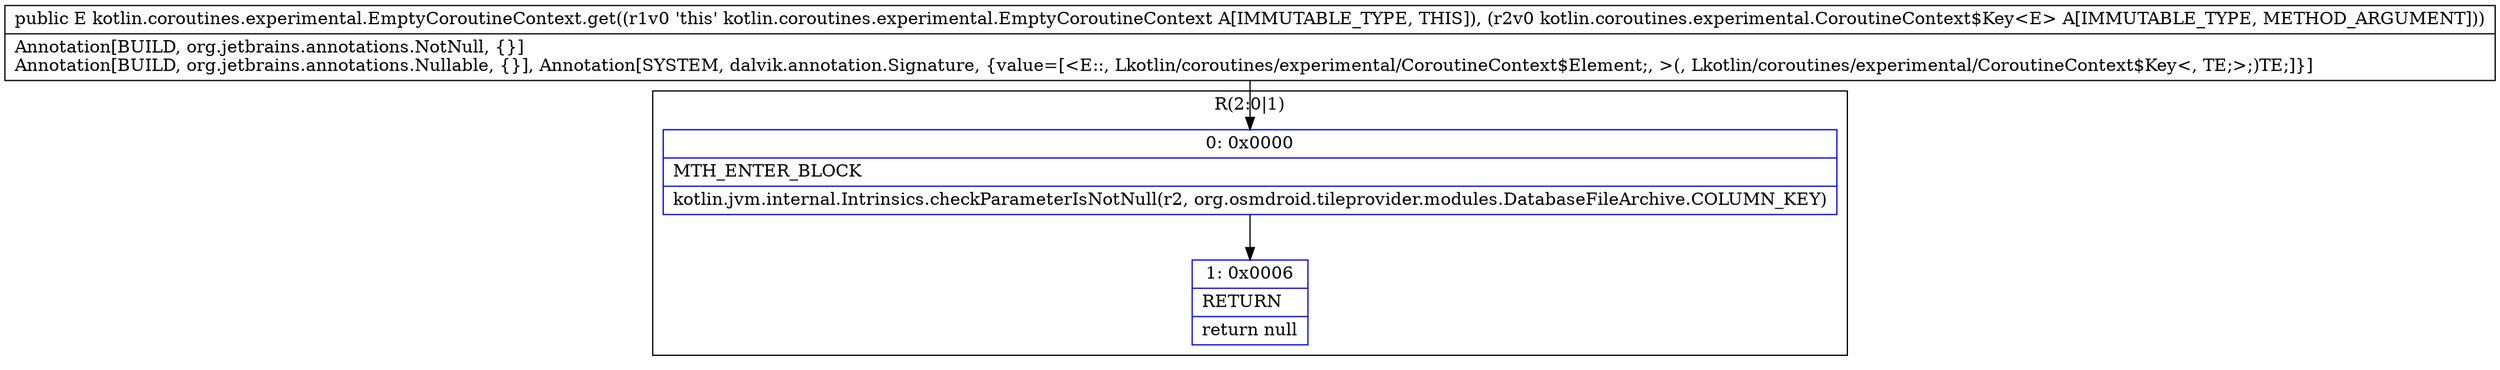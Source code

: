 digraph "CFG forkotlin.coroutines.experimental.EmptyCoroutineContext.get(Lkotlin\/coroutines\/experimental\/CoroutineContext$Key;)Lkotlin\/coroutines\/experimental\/CoroutineContext$Element;" {
subgraph cluster_Region_1595414096 {
label = "R(2:0|1)";
node [shape=record,color=blue];
Node_0 [shape=record,label="{0\:\ 0x0000|MTH_ENTER_BLOCK\l|kotlin.jvm.internal.Intrinsics.checkParameterIsNotNull(r2, org.osmdroid.tileprovider.modules.DatabaseFileArchive.COLUMN_KEY)\l}"];
Node_1 [shape=record,label="{1\:\ 0x0006|RETURN\l|return null\l}"];
}
MethodNode[shape=record,label="{public E kotlin.coroutines.experimental.EmptyCoroutineContext.get((r1v0 'this' kotlin.coroutines.experimental.EmptyCoroutineContext A[IMMUTABLE_TYPE, THIS]), (r2v0 kotlin.coroutines.experimental.CoroutineContext$Key\<E\> A[IMMUTABLE_TYPE, METHOD_ARGUMENT]))  | Annotation[BUILD, org.jetbrains.annotations.NotNull, \{\}]\lAnnotation[BUILD, org.jetbrains.annotations.Nullable, \{\}], Annotation[SYSTEM, dalvik.annotation.Signature, \{value=[\<E::, Lkotlin\/coroutines\/experimental\/CoroutineContext$Element;, \>(, Lkotlin\/coroutines\/experimental\/CoroutineContext$Key\<, TE;\>;)TE;]\}]\l}"];
MethodNode -> Node_0;
Node_0 -> Node_1;
}

